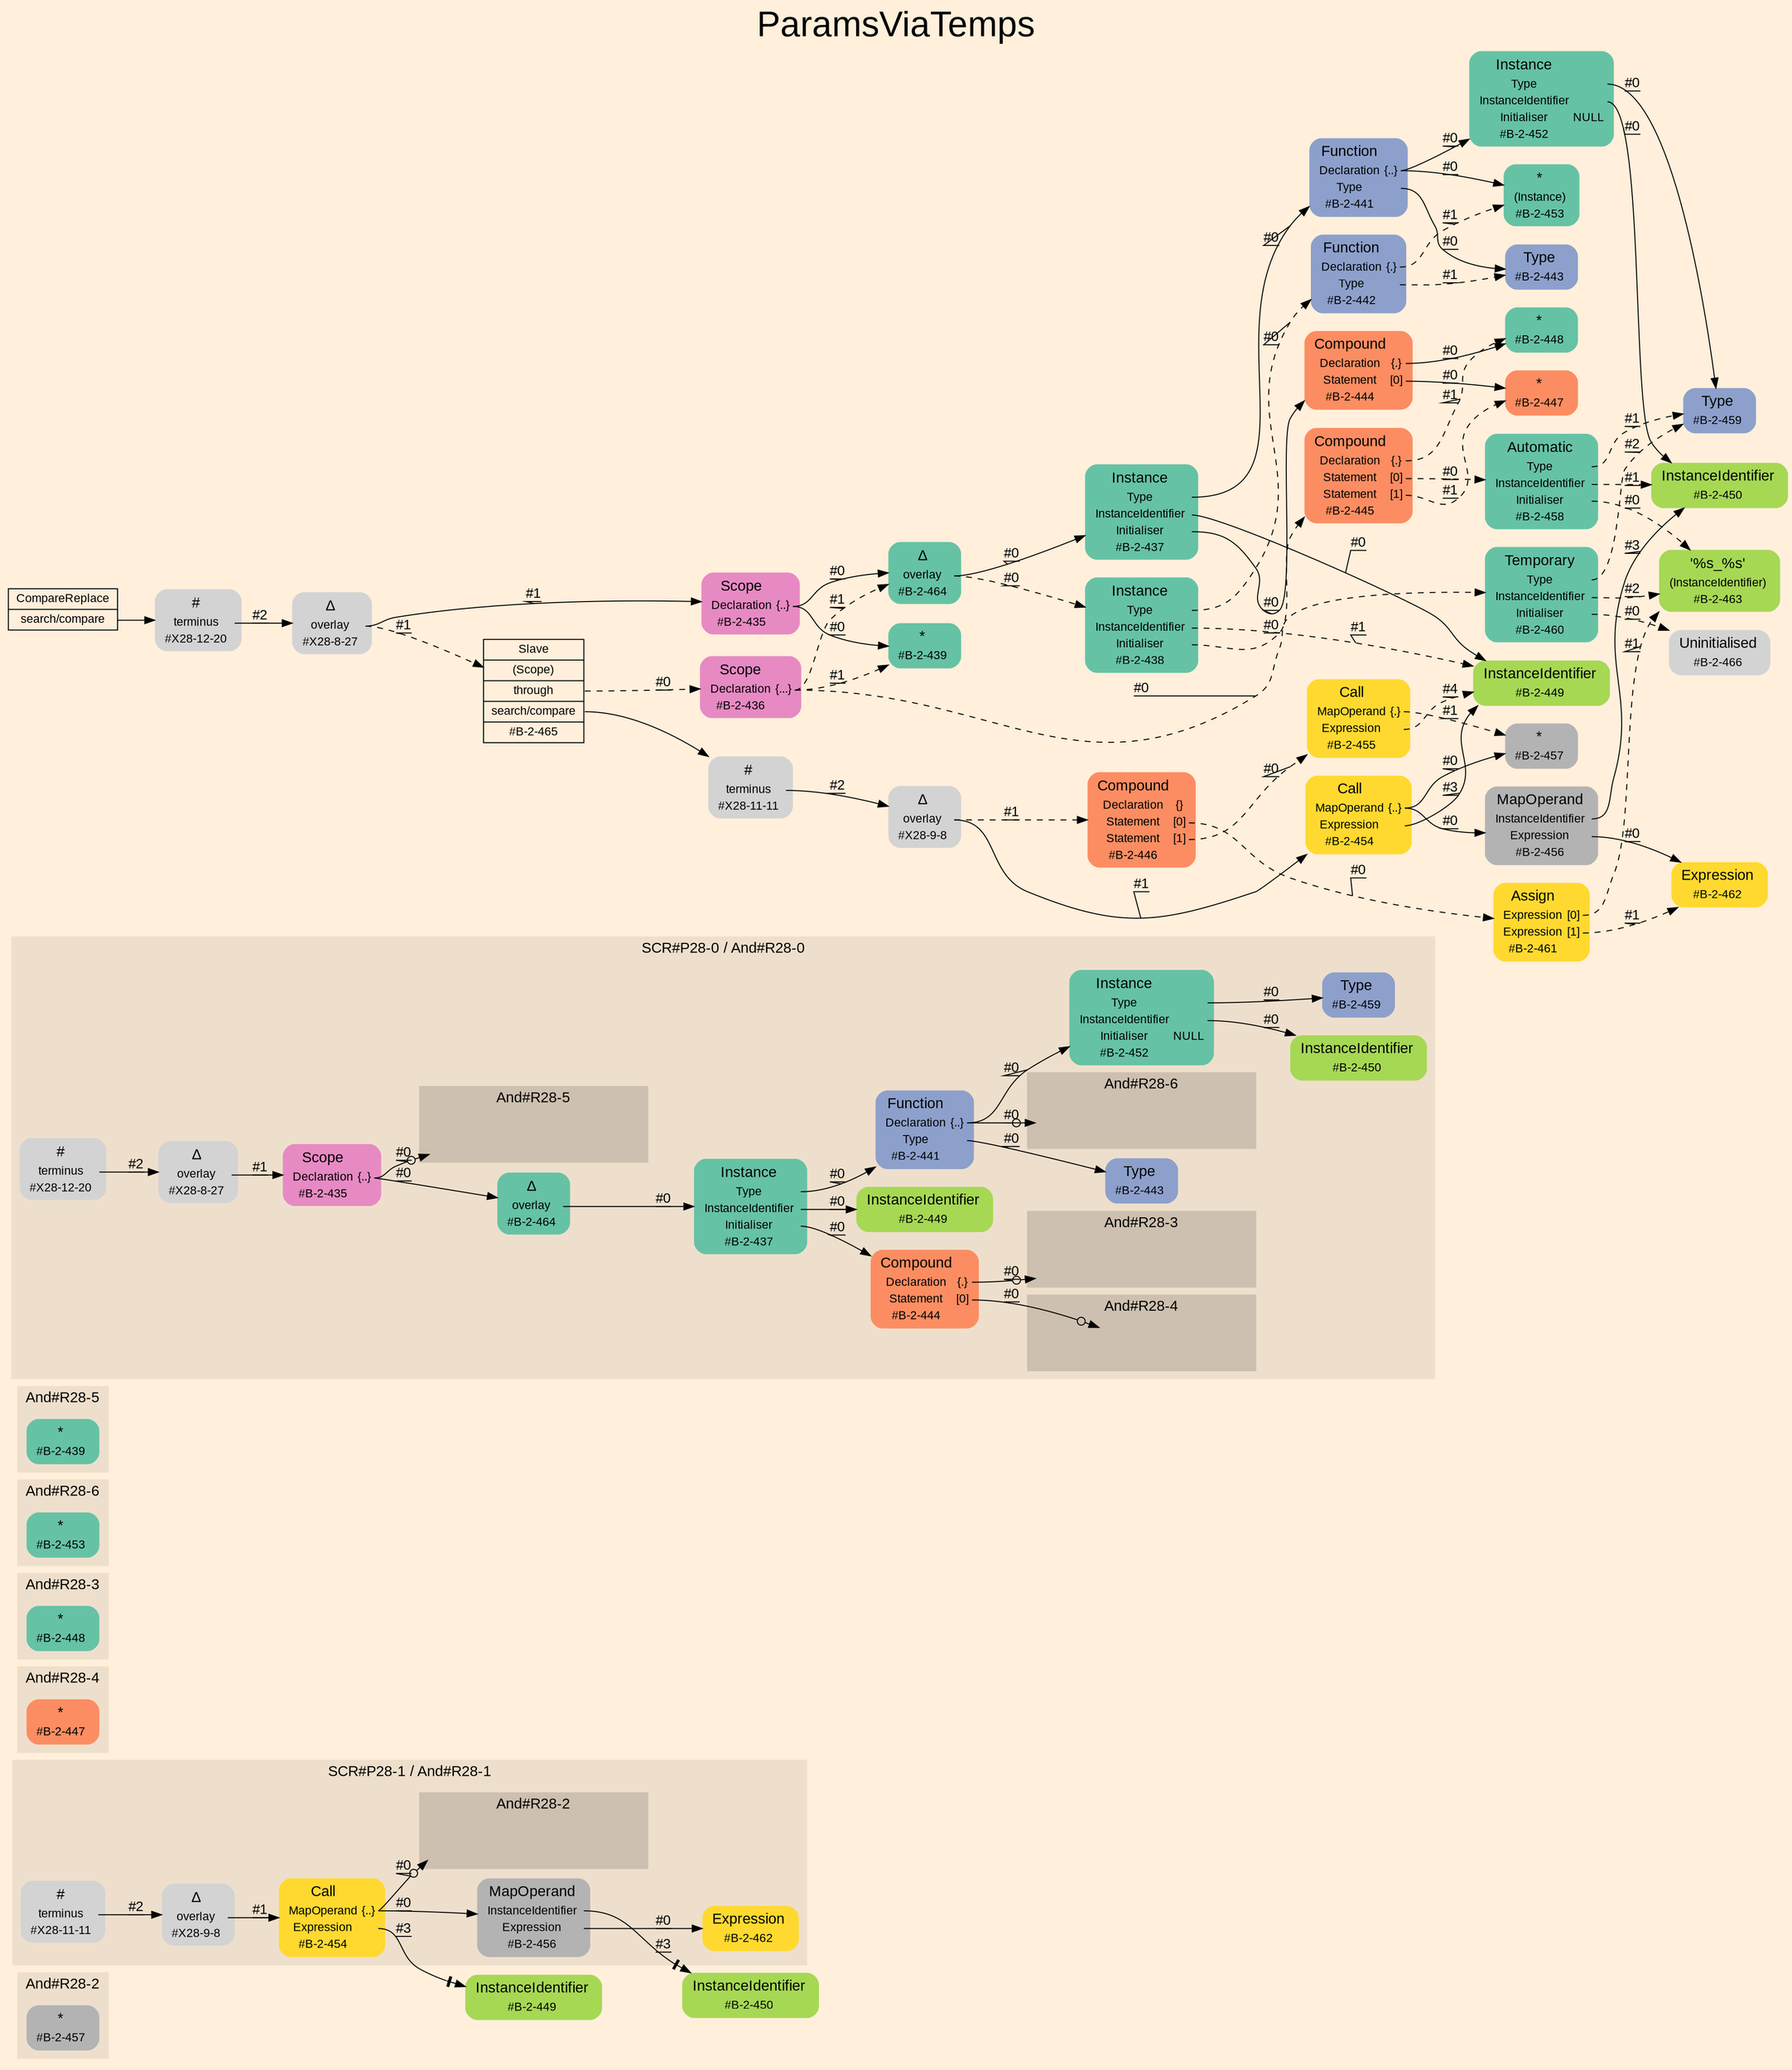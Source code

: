 digraph "ParamsViaTemps" {
label = "ParamsViaTemps"
labelloc = t
fontsize = "36"
graph [
    rankdir = "LR"
    ranksep = 0.3
    bgcolor = antiquewhite1
    color = black
    fontcolor = black
    fontname = "Arial"
];
node [
    fontname = "Arial"
];
edge [
    fontname = "Arial"
];

// -------------------- figure And#R28-2 --------------------
// -------- region And#R28-2 ----------
subgraph "clusterAnd#R28-2" {
    label = "And#R28-2"
    style = "filled"
    color = antiquewhite2
    fontsize = "15"
    "And#R28-2/#B-2-457" [
        // -------- block And#R28-2/#B-2-457 ----------
        shape = "plaintext"
        fillcolor = "/set28/8"
        label = <<TABLE BORDER="0" CELLBORDER="0" CELLSPACING="0">
         <TR><TD><FONT POINT-SIZE="15.0">*</FONT></TD><TD></TD></TR>
         <TR><TD>#B-2-457</TD><TD PORT="port0"></TD></TR>
        </TABLE>>
        style = "rounded,filled"
        fontsize = "12"
    ];
    
}


// -------------------- figure And#R28-1 --------------------
// -------- region And#R28-1 ----------
subgraph "clusterAnd#R28-1" {
    label = "SCR#P28-1 / And#R28-1"
    style = "filled"
    color = antiquewhite2
    fontsize = "15"
    "And#R28-1/#X28-9-8" [
        // -------- block And#R28-1/#X28-9-8 ----------
        shape = "plaintext"
        label = <<TABLE BORDER="0" CELLBORDER="0" CELLSPACING="0">
         <TR><TD><FONT POINT-SIZE="15.0">Δ</FONT></TD><TD></TD></TR>
         <TR><TD>overlay</TD><TD PORT="port0"></TD></TR>
         <TR><TD>#X28-9-8</TD><TD PORT="port1"></TD></TR>
        </TABLE>>
        style = "rounded,filled"
        fontsize = "12"
    ];
    
    "And#R28-1/#X28-11-11" [
        // -------- block And#R28-1/#X28-11-11 ----------
        shape = "plaintext"
        label = <<TABLE BORDER="0" CELLBORDER="0" CELLSPACING="0">
         <TR><TD><FONT POINT-SIZE="15.0">#</FONT></TD><TD></TD></TR>
         <TR><TD>terminus</TD><TD PORT="port0"></TD></TR>
         <TR><TD>#X28-11-11</TD><TD PORT="port1"></TD></TR>
        </TABLE>>
        style = "rounded,filled"
        fontsize = "12"
    ];
    
    "And#R28-1/#B-2-462" [
        // -------- block And#R28-1/#B-2-462 ----------
        shape = "plaintext"
        fillcolor = "/set28/6"
        label = <<TABLE BORDER="0" CELLBORDER="0" CELLSPACING="0">
         <TR><TD><FONT POINT-SIZE="15.0">Expression</FONT></TD><TD></TD></TR>
         <TR><TD>#B-2-462</TD><TD PORT="port0"></TD></TR>
        </TABLE>>
        style = "rounded,filled"
        fontsize = "12"
    ];
    
    "And#R28-1/#B-2-456" [
        // -------- block And#R28-1/#B-2-456 ----------
        shape = "plaintext"
        fillcolor = "/set28/8"
        label = <<TABLE BORDER="0" CELLBORDER="0" CELLSPACING="0">
         <TR><TD><FONT POINT-SIZE="15.0">MapOperand</FONT></TD><TD></TD></TR>
         <TR><TD>InstanceIdentifier</TD><TD PORT="port0"></TD></TR>
         <TR><TD>Expression</TD><TD PORT="port1"></TD></TR>
         <TR><TD>#B-2-456</TD><TD PORT="port2"></TD></TR>
        </TABLE>>
        style = "rounded,filled"
        fontsize = "12"
    ];
    
    "And#R28-1/#B-2-454" [
        // -------- block And#R28-1/#B-2-454 ----------
        shape = "plaintext"
        fillcolor = "/set28/6"
        label = <<TABLE BORDER="0" CELLBORDER="0" CELLSPACING="0">
         <TR><TD><FONT POINT-SIZE="15.0">Call</FONT></TD><TD></TD></TR>
         <TR><TD>MapOperand</TD><TD PORT="port0">{..}</TD></TR>
         <TR><TD>Expression</TD><TD PORT="port1"></TD></TR>
         <TR><TD>#B-2-454</TD><TD PORT="port2"></TD></TR>
        </TABLE>>
        style = "rounded,filled"
        fontsize = "12"
    ];
    
    // -------- region And#R28-1/And#R28-2 ----------
    subgraph "clusterAnd#R28-1/And#R28-2" {
        label = "And#R28-2"
        style = "filled"
        color = antiquewhite3
        fontsize = "15"
        "And#R28-1/And#R28-2/#B-2-457" [
            // -------- block And#R28-1/And#R28-2/#B-2-457 ----------
            shape = none
            fillcolor = "/set28/8"
            style = "invisible"
        ];
        
    }
    
}

"And#R28-1/#B-2-449" [
    // -------- block And#R28-1/#B-2-449 ----------
    shape = "plaintext"
    fillcolor = "/set28/5"
    label = <<TABLE BORDER="0" CELLBORDER="0" CELLSPACING="0">
     <TR><TD><FONT POINT-SIZE="15.0">InstanceIdentifier</FONT></TD><TD></TD></TR>
     <TR><TD>#B-2-449</TD><TD PORT="port0"></TD></TR>
    </TABLE>>
    style = "rounded,filled"
    fontsize = "12"
];

"And#R28-1/#B-2-450" [
    // -------- block And#R28-1/#B-2-450 ----------
    shape = "plaintext"
    fillcolor = "/set28/5"
    label = <<TABLE BORDER="0" CELLBORDER="0" CELLSPACING="0">
     <TR><TD><FONT POINT-SIZE="15.0">InstanceIdentifier</FONT></TD><TD></TD></TR>
     <TR><TD>#B-2-450</TD><TD PORT="port0"></TD></TR>
    </TABLE>>
    style = "rounded,filled"
    fontsize = "12"
];

"And#R28-1/#X28-9-8":port0 -> "And#R28-1/#B-2-454" [
    label = "#1"
    decorate = true
    color = black
    fontcolor = black
];

"And#R28-1/#X28-11-11":port0 -> "And#R28-1/#X28-9-8" [
    label = "#2"
    decorate = true
    color = black
    fontcolor = black
];

"And#R28-1/#B-2-456":port0 -> "And#R28-1/#B-2-450" [
    arrowhead="normalnonetee"
    label = "#3"
    decorate = true
    color = black
    fontcolor = black
];

"And#R28-1/#B-2-456":port1 -> "And#R28-1/#B-2-462" [
    label = "#0"
    decorate = true
    color = black
    fontcolor = black
];

"And#R28-1/#B-2-454":port0 -> "And#R28-1/And#R28-2/#B-2-457" [
    arrowhead="normalnoneodot"
    label = "#0"
    decorate = true
    color = black
    fontcolor = black
];

"And#R28-1/#B-2-454":port0 -> "And#R28-1/#B-2-456" [
    label = "#0"
    decorate = true
    color = black
    fontcolor = black
];

"And#R28-1/#B-2-454":port1 -> "And#R28-1/#B-2-449" [
    arrowhead="normalnonetee"
    label = "#3"
    decorate = true
    color = black
    fontcolor = black
];


// -------------------- figure And#R28-4 --------------------
// -------- region And#R28-4 ----------
subgraph "clusterAnd#R28-4" {
    label = "And#R28-4"
    style = "filled"
    color = antiquewhite2
    fontsize = "15"
    "And#R28-4/#B-2-447" [
        // -------- block And#R28-4/#B-2-447 ----------
        shape = "plaintext"
        fillcolor = "/set28/2"
        label = <<TABLE BORDER="0" CELLBORDER="0" CELLSPACING="0">
         <TR><TD><FONT POINT-SIZE="15.0">*</FONT></TD><TD></TD></TR>
         <TR><TD>#B-2-447</TD><TD PORT="port0"></TD></TR>
        </TABLE>>
        style = "rounded,filled"
        fontsize = "12"
    ];
    
}


// -------------------- figure And#R28-3 --------------------
// -------- region And#R28-3 ----------
subgraph "clusterAnd#R28-3" {
    label = "And#R28-3"
    style = "filled"
    color = antiquewhite2
    fontsize = "15"
    "And#R28-3/#B-2-448" [
        // -------- block And#R28-3/#B-2-448 ----------
        shape = "plaintext"
        fillcolor = "/set28/1"
        label = <<TABLE BORDER="0" CELLBORDER="0" CELLSPACING="0">
         <TR><TD><FONT POINT-SIZE="15.0">*</FONT></TD><TD></TD></TR>
         <TR><TD>#B-2-448</TD><TD PORT="port0"></TD></TR>
        </TABLE>>
        style = "rounded,filled"
        fontsize = "12"
    ];
    
}


// -------------------- figure And#R28-6 --------------------
// -------- region And#R28-6 ----------
subgraph "clusterAnd#R28-6" {
    label = "And#R28-6"
    style = "filled"
    color = antiquewhite2
    fontsize = "15"
    "And#R28-6/#B-2-453" [
        // -------- block And#R28-6/#B-2-453 ----------
        shape = "plaintext"
        fillcolor = "/set28/1"
        label = <<TABLE BORDER="0" CELLBORDER="0" CELLSPACING="0">
         <TR><TD><FONT POINT-SIZE="15.0">*</FONT></TD><TD></TD></TR>
         <TR><TD>#B-2-453</TD><TD PORT="port0"></TD></TR>
        </TABLE>>
        style = "rounded,filled"
        fontsize = "12"
    ];
    
}


// -------------------- figure And#R28-5 --------------------
// -------- region And#R28-5 ----------
subgraph "clusterAnd#R28-5" {
    label = "And#R28-5"
    style = "filled"
    color = antiquewhite2
    fontsize = "15"
    "And#R28-5/#B-2-439" [
        // -------- block And#R28-5/#B-2-439 ----------
        shape = "plaintext"
        fillcolor = "/set28/1"
        label = <<TABLE BORDER="0" CELLBORDER="0" CELLSPACING="0">
         <TR><TD><FONT POINT-SIZE="15.0">*</FONT></TD><TD></TD></TR>
         <TR><TD>#B-2-439</TD><TD PORT="port0"></TD></TR>
        </TABLE>>
        style = "rounded,filled"
        fontsize = "12"
    ];
    
}


// -------------------- figure And#R28-0 --------------------
// -------- region And#R28-0 ----------
subgraph "clusterAnd#R28-0" {
    label = "SCR#P28-0 / And#R28-0"
    style = "filled"
    color = antiquewhite2
    fontsize = "15"
    "And#R28-0/#B-2-449" [
        // -------- block And#R28-0/#B-2-449 ----------
        shape = "plaintext"
        fillcolor = "/set28/5"
        label = <<TABLE BORDER="0" CELLBORDER="0" CELLSPACING="0">
         <TR><TD><FONT POINT-SIZE="15.0">InstanceIdentifier</FONT></TD><TD></TD></TR>
         <TR><TD>#B-2-449</TD><TD PORT="port0"></TD></TR>
        </TABLE>>
        style = "rounded,filled"
        fontsize = "12"
    ];
    
    "And#R28-0/#B-2-444" [
        // -------- block And#R28-0/#B-2-444 ----------
        shape = "plaintext"
        fillcolor = "/set28/2"
        label = <<TABLE BORDER="0" CELLBORDER="0" CELLSPACING="0">
         <TR><TD><FONT POINT-SIZE="15.0">Compound</FONT></TD><TD></TD></TR>
         <TR><TD>Declaration</TD><TD PORT="port0">{.}</TD></TR>
         <TR><TD>Statement</TD><TD PORT="port1">[0]</TD></TR>
         <TR><TD>#B-2-444</TD><TD PORT="port2"></TD></TR>
        </TABLE>>
        style = "rounded,filled"
        fontsize = "12"
    ];
    
    "And#R28-0/#B-2-435" [
        // -------- block And#R28-0/#B-2-435 ----------
        shape = "plaintext"
        fillcolor = "/set28/4"
        label = <<TABLE BORDER="0" CELLBORDER="0" CELLSPACING="0">
         <TR><TD><FONT POINT-SIZE="15.0">Scope</FONT></TD><TD></TD></TR>
         <TR><TD>Declaration</TD><TD PORT="port0">{..}</TD></TR>
         <TR><TD>#B-2-435</TD><TD PORT="port1"></TD></TR>
        </TABLE>>
        style = "rounded,filled"
        fontsize = "12"
    ];
    
    "And#R28-0/#B-2-450" [
        // -------- block And#R28-0/#B-2-450 ----------
        shape = "plaintext"
        fillcolor = "/set28/5"
        label = <<TABLE BORDER="0" CELLBORDER="0" CELLSPACING="0">
         <TR><TD><FONT POINT-SIZE="15.0">InstanceIdentifier</FONT></TD><TD></TD></TR>
         <TR><TD>#B-2-450</TD><TD PORT="port0"></TD></TR>
        </TABLE>>
        style = "rounded,filled"
        fontsize = "12"
    ];
    
    "And#R28-0/#B-2-464" [
        // -------- block And#R28-0/#B-2-464 ----------
        shape = "plaintext"
        fillcolor = "/set28/1"
        label = <<TABLE BORDER="0" CELLBORDER="0" CELLSPACING="0">
         <TR><TD><FONT POINT-SIZE="15.0">Δ</FONT></TD><TD></TD></TR>
         <TR><TD>overlay</TD><TD PORT="port0"></TD></TR>
         <TR><TD>#B-2-464</TD><TD PORT="port1"></TD></TR>
        </TABLE>>
        style = "rounded,filled"
        fontsize = "12"
    ];
    
    "And#R28-0/#X28-8-27" [
        // -------- block And#R28-0/#X28-8-27 ----------
        shape = "plaintext"
        label = <<TABLE BORDER="0" CELLBORDER="0" CELLSPACING="0">
         <TR><TD><FONT POINT-SIZE="15.0">Δ</FONT></TD><TD></TD></TR>
         <TR><TD>overlay</TD><TD PORT="port0"></TD></TR>
         <TR><TD>#X28-8-27</TD><TD PORT="port1"></TD></TR>
        </TABLE>>
        style = "rounded,filled"
        fontsize = "12"
    ];
    
    "And#R28-0/#B-2-437" [
        // -------- block And#R28-0/#B-2-437 ----------
        shape = "plaintext"
        fillcolor = "/set28/1"
        label = <<TABLE BORDER="0" CELLBORDER="0" CELLSPACING="0">
         <TR><TD><FONT POINT-SIZE="15.0">Instance</FONT></TD><TD></TD></TR>
         <TR><TD>Type</TD><TD PORT="port0"></TD></TR>
         <TR><TD>InstanceIdentifier</TD><TD PORT="port1"></TD></TR>
         <TR><TD>Initialiser</TD><TD PORT="port2"></TD></TR>
         <TR><TD>#B-2-437</TD><TD PORT="port3"></TD></TR>
        </TABLE>>
        style = "rounded,filled"
        fontsize = "12"
    ];
    
    "And#R28-0/#X28-12-20" [
        // -------- block And#R28-0/#X28-12-20 ----------
        shape = "plaintext"
        label = <<TABLE BORDER="0" CELLBORDER="0" CELLSPACING="0">
         <TR><TD><FONT POINT-SIZE="15.0">#</FONT></TD><TD></TD></TR>
         <TR><TD>terminus</TD><TD PORT="port0"></TD></TR>
         <TR><TD>#X28-12-20</TD><TD PORT="port1"></TD></TR>
        </TABLE>>
        style = "rounded,filled"
        fontsize = "12"
    ];
    
    "And#R28-0/#B-2-441" [
        // -------- block And#R28-0/#B-2-441 ----------
        shape = "plaintext"
        fillcolor = "/set28/3"
        label = <<TABLE BORDER="0" CELLBORDER="0" CELLSPACING="0">
         <TR><TD><FONT POINT-SIZE="15.0">Function</FONT></TD><TD></TD></TR>
         <TR><TD>Declaration</TD><TD PORT="port0">{..}</TD></TR>
         <TR><TD>Type</TD><TD PORT="port1"></TD></TR>
         <TR><TD>#B-2-441</TD><TD PORT="port2"></TD></TR>
        </TABLE>>
        style = "rounded,filled"
        fontsize = "12"
    ];
    
    "And#R28-0/#B-2-443" [
        // -------- block And#R28-0/#B-2-443 ----------
        shape = "plaintext"
        fillcolor = "/set28/3"
        label = <<TABLE BORDER="0" CELLBORDER="0" CELLSPACING="0">
         <TR><TD><FONT POINT-SIZE="15.0">Type</FONT></TD><TD></TD></TR>
         <TR><TD>#B-2-443</TD><TD PORT="port0"></TD></TR>
        </TABLE>>
        style = "rounded,filled"
        fontsize = "12"
    ];
    
    "And#R28-0/#B-2-459" [
        // -------- block And#R28-0/#B-2-459 ----------
        shape = "plaintext"
        fillcolor = "/set28/3"
        label = <<TABLE BORDER="0" CELLBORDER="0" CELLSPACING="0">
         <TR><TD><FONT POINT-SIZE="15.0">Type</FONT></TD><TD></TD></TR>
         <TR><TD>#B-2-459</TD><TD PORT="port0"></TD></TR>
        </TABLE>>
        style = "rounded,filled"
        fontsize = "12"
    ];
    
    "And#R28-0/#B-2-452" [
        // -------- block And#R28-0/#B-2-452 ----------
        shape = "plaintext"
        fillcolor = "/set28/1"
        label = <<TABLE BORDER="0" CELLBORDER="0" CELLSPACING="0">
         <TR><TD><FONT POINT-SIZE="15.0">Instance</FONT></TD><TD></TD></TR>
         <TR><TD>Type</TD><TD PORT="port0"></TD></TR>
         <TR><TD>InstanceIdentifier</TD><TD PORT="port1"></TD></TR>
         <TR><TD>Initialiser</TD><TD PORT="port2">NULL</TD></TR>
         <TR><TD>#B-2-452</TD><TD PORT="port3"></TD></TR>
        </TABLE>>
        style = "rounded,filled"
        fontsize = "12"
    ];
    
    // -------- region And#R28-0/And#R28-3 ----------
    subgraph "clusterAnd#R28-0/And#R28-3" {
        label = "And#R28-3"
        style = "filled"
        color = antiquewhite3
        fontsize = "15"
        "And#R28-0/And#R28-3/#B-2-448" [
            // -------- block And#R28-0/And#R28-3/#B-2-448 ----------
            shape = none
            fillcolor = "/set28/1"
            style = "invisible"
        ];
        
    }
    
    // -------- region And#R28-0/And#R28-4 ----------
    subgraph "clusterAnd#R28-0/And#R28-4" {
        label = "And#R28-4"
        style = "filled"
        color = antiquewhite3
        fontsize = "15"
        "And#R28-0/And#R28-4/#B-2-447" [
            // -------- block And#R28-0/And#R28-4/#B-2-447 ----------
            shape = none
            fillcolor = "/set28/2"
            style = "invisible"
        ];
        
    }
    
    // -------- region And#R28-0/And#R28-5 ----------
    subgraph "clusterAnd#R28-0/And#R28-5" {
        label = "And#R28-5"
        style = "filled"
        color = antiquewhite3
        fontsize = "15"
        "And#R28-0/And#R28-5/#B-2-439" [
            // -------- block And#R28-0/And#R28-5/#B-2-439 ----------
            shape = none
            fillcolor = "/set28/1"
            style = "invisible"
        ];
        
    }
    
    // -------- region And#R28-0/And#R28-6 ----------
    subgraph "clusterAnd#R28-0/And#R28-6" {
        label = "And#R28-6"
        style = "filled"
        color = antiquewhite3
        fontsize = "15"
        "And#R28-0/And#R28-6/#B-2-453" [
            // -------- block And#R28-0/And#R28-6/#B-2-453 ----------
            shape = none
            fillcolor = "/set28/1"
            style = "invisible"
        ];
        
    }
    
}

"And#R28-0/#B-2-444":port0 -> "And#R28-0/And#R28-3/#B-2-448" [
    arrowhead="normalnoneodot"
    label = "#0"
    decorate = true
    color = black
    fontcolor = black
];

"And#R28-0/#B-2-444":port1 -> "And#R28-0/And#R28-4/#B-2-447" [
    arrowhead="normalnoneodot"
    label = "#0"
    decorate = true
    color = black
    fontcolor = black
];

"And#R28-0/#B-2-435":port0 -> "And#R28-0/And#R28-5/#B-2-439" [
    arrowhead="normalnoneodot"
    label = "#0"
    decorate = true
    color = black
    fontcolor = black
];

"And#R28-0/#B-2-435":port0 -> "And#R28-0/#B-2-464" [
    label = "#0"
    decorate = true
    color = black
    fontcolor = black
];

"And#R28-0/#B-2-464":port0 -> "And#R28-0/#B-2-437" [
    label = "#0"
    decorate = true
    color = black
    fontcolor = black
];

"And#R28-0/#X28-8-27":port0 -> "And#R28-0/#B-2-435" [
    label = "#1"
    decorate = true
    color = black
    fontcolor = black
];

"And#R28-0/#B-2-437":port0 -> "And#R28-0/#B-2-441" [
    label = "#0"
    decorate = true
    color = black
    fontcolor = black
];

"And#R28-0/#B-2-437":port1 -> "And#R28-0/#B-2-449" [
    label = "#0"
    decorate = true
    color = black
    fontcolor = black
];

"And#R28-0/#B-2-437":port2 -> "And#R28-0/#B-2-444" [
    label = "#0"
    decorate = true
    color = black
    fontcolor = black
];

"And#R28-0/#X28-12-20":port0 -> "And#R28-0/#X28-8-27" [
    label = "#2"
    decorate = true
    color = black
    fontcolor = black
];

"And#R28-0/#B-2-441":port0 -> "And#R28-0/And#R28-6/#B-2-453" [
    arrowhead="normalnoneodot"
    label = "#0"
    decorate = true
    color = black
    fontcolor = black
];

"And#R28-0/#B-2-441":port0 -> "And#R28-0/#B-2-452" [
    label = "#0"
    decorate = true
    color = black
    fontcolor = black
];

"And#R28-0/#B-2-441":port1 -> "And#R28-0/#B-2-443" [
    label = "#0"
    decorate = true
    color = black
    fontcolor = black
];

"And#R28-0/#B-2-452":port0 -> "And#R28-0/#B-2-459" [
    label = "#0"
    decorate = true
    color = black
    fontcolor = black
];

"And#R28-0/#B-2-452":port1 -> "And#R28-0/#B-2-450" [
    label = "#0"
    decorate = true
    color = black
    fontcolor = black
];


// -------------------- transformation figure --------------------
"CR#X28-10-28" [
    // -------- block CR#X28-10-28 ----------
    shape = "record"
    fillcolor = antiquewhite1
    label = "<fixed> CompareReplace | <port0> search/compare"
    style = "filled"
    fontsize = "12"
    color = black
    fontcolor = black
];

"#X28-12-20" [
    // -------- block #X28-12-20 ----------
    shape = "plaintext"
    label = <<TABLE BORDER="0" CELLBORDER="0" CELLSPACING="0">
     <TR><TD><FONT POINT-SIZE="15.0">#</FONT></TD><TD></TD></TR>
     <TR><TD>terminus</TD><TD PORT="port0"></TD></TR>
     <TR><TD>#X28-12-20</TD><TD PORT="port1"></TD></TR>
    </TABLE>>
    style = "rounded,filled"
    fontsize = "12"
];

"#X28-8-27" [
    // -------- block #X28-8-27 ----------
    shape = "plaintext"
    label = <<TABLE BORDER="0" CELLBORDER="0" CELLSPACING="0">
     <TR><TD><FONT POINT-SIZE="15.0">Δ</FONT></TD><TD></TD></TR>
     <TR><TD>overlay</TD><TD PORT="port0"></TD></TR>
     <TR><TD>#X28-8-27</TD><TD PORT="port1"></TD></TR>
    </TABLE>>
    style = "rounded,filled"
    fontsize = "12"
];

"#B-2-435" [
    // -------- block #B-2-435 ----------
    shape = "plaintext"
    fillcolor = "/set28/4"
    label = <<TABLE BORDER="0" CELLBORDER="0" CELLSPACING="0">
     <TR><TD><FONT POINT-SIZE="15.0">Scope</FONT></TD><TD></TD></TR>
     <TR><TD>Declaration</TD><TD PORT="port0">{..}</TD></TR>
     <TR><TD>#B-2-435</TD><TD PORT="port1"></TD></TR>
    </TABLE>>
    style = "rounded,filled"
    fontsize = "12"
];

"#B-2-439" [
    // -------- block #B-2-439 ----------
    shape = "plaintext"
    fillcolor = "/set28/1"
    label = <<TABLE BORDER="0" CELLBORDER="0" CELLSPACING="0">
     <TR><TD><FONT POINT-SIZE="15.0">*</FONT></TD><TD></TD></TR>
     <TR><TD>#B-2-439</TD><TD PORT="port0"></TD></TR>
    </TABLE>>
    style = "rounded,filled"
    fontsize = "12"
];

"#B-2-464" [
    // -------- block #B-2-464 ----------
    shape = "plaintext"
    fillcolor = "/set28/1"
    label = <<TABLE BORDER="0" CELLBORDER="0" CELLSPACING="0">
     <TR><TD><FONT POINT-SIZE="15.0">Δ</FONT></TD><TD></TD></TR>
     <TR><TD>overlay</TD><TD PORT="port0"></TD></TR>
     <TR><TD>#B-2-464</TD><TD PORT="port1"></TD></TR>
    </TABLE>>
    style = "rounded,filled"
    fontsize = "12"
];

"#B-2-437" [
    // -------- block #B-2-437 ----------
    shape = "plaintext"
    fillcolor = "/set28/1"
    label = <<TABLE BORDER="0" CELLBORDER="0" CELLSPACING="0">
     <TR><TD><FONT POINT-SIZE="15.0">Instance</FONT></TD><TD></TD></TR>
     <TR><TD>Type</TD><TD PORT="port0"></TD></TR>
     <TR><TD>InstanceIdentifier</TD><TD PORT="port1"></TD></TR>
     <TR><TD>Initialiser</TD><TD PORT="port2"></TD></TR>
     <TR><TD>#B-2-437</TD><TD PORT="port3"></TD></TR>
    </TABLE>>
    style = "rounded,filled"
    fontsize = "12"
];

"#B-2-441" [
    // -------- block #B-2-441 ----------
    shape = "plaintext"
    fillcolor = "/set28/3"
    label = <<TABLE BORDER="0" CELLBORDER="0" CELLSPACING="0">
     <TR><TD><FONT POINT-SIZE="15.0">Function</FONT></TD><TD></TD></TR>
     <TR><TD>Declaration</TD><TD PORT="port0">{..}</TD></TR>
     <TR><TD>Type</TD><TD PORT="port1"></TD></TR>
     <TR><TD>#B-2-441</TD><TD PORT="port2"></TD></TR>
    </TABLE>>
    style = "rounded,filled"
    fontsize = "12"
];

"#B-2-453" [
    // -------- block #B-2-453 ----------
    shape = "plaintext"
    fillcolor = "/set28/1"
    label = <<TABLE BORDER="0" CELLBORDER="0" CELLSPACING="0">
     <TR><TD><FONT POINT-SIZE="15.0">*</FONT></TD><TD></TD></TR>
     <TR><TD>(Instance)</TD><TD PORT="port0"></TD></TR>
     <TR><TD>#B-2-453</TD><TD PORT="port1"></TD></TR>
    </TABLE>>
    style = "rounded,filled"
    fontsize = "12"
];

"#B-2-452" [
    // -------- block #B-2-452 ----------
    shape = "plaintext"
    fillcolor = "/set28/1"
    label = <<TABLE BORDER="0" CELLBORDER="0" CELLSPACING="0">
     <TR><TD><FONT POINT-SIZE="15.0">Instance</FONT></TD><TD></TD></TR>
     <TR><TD>Type</TD><TD PORT="port0"></TD></TR>
     <TR><TD>InstanceIdentifier</TD><TD PORT="port1"></TD></TR>
     <TR><TD>Initialiser</TD><TD PORT="port2">NULL</TD></TR>
     <TR><TD>#B-2-452</TD><TD PORT="port3"></TD></TR>
    </TABLE>>
    style = "rounded,filled"
    fontsize = "12"
];

"#B-2-459" [
    // -------- block #B-2-459 ----------
    shape = "plaintext"
    fillcolor = "/set28/3"
    label = <<TABLE BORDER="0" CELLBORDER="0" CELLSPACING="0">
     <TR><TD><FONT POINT-SIZE="15.0">Type</FONT></TD><TD></TD></TR>
     <TR><TD>#B-2-459</TD><TD PORT="port0"></TD></TR>
    </TABLE>>
    style = "rounded,filled"
    fontsize = "12"
];

"#B-2-450" [
    // -------- block #B-2-450 ----------
    shape = "plaintext"
    fillcolor = "/set28/5"
    label = <<TABLE BORDER="0" CELLBORDER="0" CELLSPACING="0">
     <TR><TD><FONT POINT-SIZE="15.0">InstanceIdentifier</FONT></TD><TD></TD></TR>
     <TR><TD>#B-2-450</TD><TD PORT="port0"></TD></TR>
    </TABLE>>
    style = "rounded,filled"
    fontsize = "12"
];

"#B-2-443" [
    // -------- block #B-2-443 ----------
    shape = "plaintext"
    fillcolor = "/set28/3"
    label = <<TABLE BORDER="0" CELLBORDER="0" CELLSPACING="0">
     <TR><TD><FONT POINT-SIZE="15.0">Type</FONT></TD><TD></TD></TR>
     <TR><TD>#B-2-443</TD><TD PORT="port0"></TD></TR>
    </TABLE>>
    style = "rounded,filled"
    fontsize = "12"
];

"#B-2-449" [
    // -------- block #B-2-449 ----------
    shape = "plaintext"
    fillcolor = "/set28/5"
    label = <<TABLE BORDER="0" CELLBORDER="0" CELLSPACING="0">
     <TR><TD><FONT POINT-SIZE="15.0">InstanceIdentifier</FONT></TD><TD></TD></TR>
     <TR><TD>#B-2-449</TD><TD PORT="port0"></TD></TR>
    </TABLE>>
    style = "rounded,filled"
    fontsize = "12"
];

"#B-2-444" [
    // -------- block #B-2-444 ----------
    shape = "plaintext"
    fillcolor = "/set28/2"
    label = <<TABLE BORDER="0" CELLBORDER="0" CELLSPACING="0">
     <TR><TD><FONT POINT-SIZE="15.0">Compound</FONT></TD><TD></TD></TR>
     <TR><TD>Declaration</TD><TD PORT="port0">{.}</TD></TR>
     <TR><TD>Statement</TD><TD PORT="port1">[0]</TD></TR>
     <TR><TD>#B-2-444</TD><TD PORT="port2"></TD></TR>
    </TABLE>>
    style = "rounded,filled"
    fontsize = "12"
];

"#B-2-448" [
    // -------- block #B-2-448 ----------
    shape = "plaintext"
    fillcolor = "/set28/1"
    label = <<TABLE BORDER="0" CELLBORDER="0" CELLSPACING="0">
     <TR><TD><FONT POINT-SIZE="15.0">*</FONT></TD><TD></TD></TR>
     <TR><TD>#B-2-448</TD><TD PORT="port0"></TD></TR>
    </TABLE>>
    style = "rounded,filled"
    fontsize = "12"
];

"#B-2-447" [
    // -------- block #B-2-447 ----------
    shape = "plaintext"
    fillcolor = "/set28/2"
    label = <<TABLE BORDER="0" CELLBORDER="0" CELLSPACING="0">
     <TR><TD><FONT POINT-SIZE="15.0">*</FONT></TD><TD></TD></TR>
     <TR><TD>#B-2-447</TD><TD PORT="port0"></TD></TR>
    </TABLE>>
    style = "rounded,filled"
    fontsize = "12"
];

"#B-2-438" [
    // -------- block #B-2-438 ----------
    shape = "plaintext"
    fillcolor = "/set28/1"
    label = <<TABLE BORDER="0" CELLBORDER="0" CELLSPACING="0">
     <TR><TD><FONT POINT-SIZE="15.0">Instance</FONT></TD><TD></TD></TR>
     <TR><TD>Type</TD><TD PORT="port0"></TD></TR>
     <TR><TD>InstanceIdentifier</TD><TD PORT="port1"></TD></TR>
     <TR><TD>Initialiser</TD><TD PORT="port2"></TD></TR>
     <TR><TD>#B-2-438</TD><TD PORT="port3"></TD></TR>
    </TABLE>>
    style = "rounded,filled"
    fontsize = "12"
];

"#B-2-442" [
    // -------- block #B-2-442 ----------
    shape = "plaintext"
    fillcolor = "/set28/3"
    label = <<TABLE BORDER="0" CELLBORDER="0" CELLSPACING="0">
     <TR><TD><FONT POINT-SIZE="15.0">Function</FONT></TD><TD></TD></TR>
     <TR><TD>Declaration</TD><TD PORT="port0">{.}</TD></TR>
     <TR><TD>Type</TD><TD PORT="port1"></TD></TR>
     <TR><TD>#B-2-442</TD><TD PORT="port2"></TD></TR>
    </TABLE>>
    style = "rounded,filled"
    fontsize = "12"
];

"#B-2-445" [
    // -------- block #B-2-445 ----------
    shape = "plaintext"
    fillcolor = "/set28/2"
    label = <<TABLE BORDER="0" CELLBORDER="0" CELLSPACING="0">
     <TR><TD><FONT POINT-SIZE="15.0">Compound</FONT></TD><TD></TD></TR>
     <TR><TD>Declaration</TD><TD PORT="port0">{.}</TD></TR>
     <TR><TD>Statement</TD><TD PORT="port1">[0]</TD></TR>
     <TR><TD>Statement</TD><TD PORT="port2">[1]</TD></TR>
     <TR><TD>#B-2-445</TD><TD PORT="port3"></TD></TR>
    </TABLE>>
    style = "rounded,filled"
    fontsize = "12"
];

"#B-2-458" [
    // -------- block #B-2-458 ----------
    shape = "plaintext"
    fillcolor = "/set28/1"
    label = <<TABLE BORDER="0" CELLBORDER="0" CELLSPACING="0">
     <TR><TD><FONT POINT-SIZE="15.0">Automatic</FONT></TD><TD></TD></TR>
     <TR><TD>Type</TD><TD PORT="port0"></TD></TR>
     <TR><TD>InstanceIdentifier</TD><TD PORT="port1"></TD></TR>
     <TR><TD>Initialiser</TD><TD PORT="port2"></TD></TR>
     <TR><TD>#B-2-458</TD><TD PORT="port3"></TD></TR>
    </TABLE>>
    style = "rounded,filled"
    fontsize = "12"
];

"#B-2-463" [
    // -------- block #B-2-463 ----------
    shape = "plaintext"
    fillcolor = "/set28/5"
    label = <<TABLE BORDER="0" CELLBORDER="0" CELLSPACING="0">
     <TR><TD><FONT POINT-SIZE="15.0">'%s_%s'</FONT></TD><TD></TD></TR>
     <TR><TD>(InstanceIdentifier)</TD><TD PORT="port0"></TD></TR>
     <TR><TD>#B-2-463</TD><TD PORT="port1"></TD></TR>
    </TABLE>>
    style = "rounded,filled"
    fontsize = "12"
];

"#B-2-465" [
    // -------- block #B-2-465 ----------
    shape = "record"
    fillcolor = antiquewhite1
    label = "<fixed> Slave | <port0> (Scope) | <port1> through | <port2> search/compare | <port3> #B-2-465"
    style = "filled"
    fontsize = "12"
    color = black
    fontcolor = black
];

"#B-2-436" [
    // -------- block #B-2-436 ----------
    shape = "plaintext"
    fillcolor = "/set28/4"
    label = <<TABLE BORDER="0" CELLBORDER="0" CELLSPACING="0">
     <TR><TD><FONT POINT-SIZE="15.0">Scope</FONT></TD><TD></TD></TR>
     <TR><TD>Declaration</TD><TD PORT="port0">{...}</TD></TR>
     <TR><TD>#B-2-436</TD><TD PORT="port1"></TD></TR>
    </TABLE>>
    style = "rounded,filled"
    fontsize = "12"
];

"#B-2-460" [
    // -------- block #B-2-460 ----------
    shape = "plaintext"
    fillcolor = "/set28/1"
    label = <<TABLE BORDER="0" CELLBORDER="0" CELLSPACING="0">
     <TR><TD><FONT POINT-SIZE="15.0">Temporary</FONT></TD><TD></TD></TR>
     <TR><TD>Type</TD><TD PORT="port0"></TD></TR>
     <TR><TD>InstanceIdentifier</TD><TD PORT="port1"></TD></TR>
     <TR><TD>Initialiser</TD><TD PORT="port2"></TD></TR>
     <TR><TD>#B-2-460</TD><TD PORT="port3"></TD></TR>
    </TABLE>>
    style = "rounded,filled"
    fontsize = "12"
];

"#B-2-466" [
    // -------- block #B-2-466 ----------
    shape = "plaintext"
    label = <<TABLE BORDER="0" CELLBORDER="0" CELLSPACING="0">
     <TR><TD><FONT POINT-SIZE="15.0">Uninitialised</FONT></TD><TD></TD></TR>
     <TR><TD>#B-2-466</TD><TD PORT="port0"></TD></TR>
    </TABLE>>
    style = "rounded,filled"
    fontsize = "12"
];

"#X28-11-11" [
    // -------- block #X28-11-11 ----------
    shape = "plaintext"
    label = <<TABLE BORDER="0" CELLBORDER="0" CELLSPACING="0">
     <TR><TD><FONT POINT-SIZE="15.0">#</FONT></TD><TD></TD></TR>
     <TR><TD>terminus</TD><TD PORT="port0"></TD></TR>
     <TR><TD>#X28-11-11</TD><TD PORT="port1"></TD></TR>
    </TABLE>>
    style = "rounded,filled"
    fontsize = "12"
];

"#X28-9-8" [
    // -------- block #X28-9-8 ----------
    shape = "plaintext"
    label = <<TABLE BORDER="0" CELLBORDER="0" CELLSPACING="0">
     <TR><TD><FONT POINT-SIZE="15.0">Δ</FONT></TD><TD></TD></TR>
     <TR><TD>overlay</TD><TD PORT="port0"></TD></TR>
     <TR><TD>#X28-9-8</TD><TD PORT="port1"></TD></TR>
    </TABLE>>
    style = "rounded,filled"
    fontsize = "12"
];

"#B-2-454" [
    // -------- block #B-2-454 ----------
    shape = "plaintext"
    fillcolor = "/set28/6"
    label = <<TABLE BORDER="0" CELLBORDER="0" CELLSPACING="0">
     <TR><TD><FONT POINT-SIZE="15.0">Call</FONT></TD><TD></TD></TR>
     <TR><TD>MapOperand</TD><TD PORT="port0">{..}</TD></TR>
     <TR><TD>Expression</TD><TD PORT="port1"></TD></TR>
     <TR><TD>#B-2-454</TD><TD PORT="port2"></TD></TR>
    </TABLE>>
    style = "rounded,filled"
    fontsize = "12"
];

"#B-2-457" [
    // -------- block #B-2-457 ----------
    shape = "plaintext"
    fillcolor = "/set28/8"
    label = <<TABLE BORDER="0" CELLBORDER="0" CELLSPACING="0">
     <TR><TD><FONT POINT-SIZE="15.0">*</FONT></TD><TD></TD></TR>
     <TR><TD>#B-2-457</TD><TD PORT="port0"></TD></TR>
    </TABLE>>
    style = "rounded,filled"
    fontsize = "12"
];

"#B-2-456" [
    // -------- block #B-2-456 ----------
    shape = "plaintext"
    fillcolor = "/set28/8"
    label = <<TABLE BORDER="0" CELLBORDER="0" CELLSPACING="0">
     <TR><TD><FONT POINT-SIZE="15.0">MapOperand</FONT></TD><TD></TD></TR>
     <TR><TD>InstanceIdentifier</TD><TD PORT="port0"></TD></TR>
     <TR><TD>Expression</TD><TD PORT="port1"></TD></TR>
     <TR><TD>#B-2-456</TD><TD PORT="port2"></TD></TR>
    </TABLE>>
    style = "rounded,filled"
    fontsize = "12"
];

"#B-2-462" [
    // -------- block #B-2-462 ----------
    shape = "plaintext"
    fillcolor = "/set28/6"
    label = <<TABLE BORDER="0" CELLBORDER="0" CELLSPACING="0">
     <TR><TD><FONT POINT-SIZE="15.0">Expression</FONT></TD><TD></TD></TR>
     <TR><TD>#B-2-462</TD><TD PORT="port0"></TD></TR>
    </TABLE>>
    style = "rounded,filled"
    fontsize = "12"
];

"#B-2-446" [
    // -------- block #B-2-446 ----------
    shape = "plaintext"
    fillcolor = "/set28/2"
    label = <<TABLE BORDER="0" CELLBORDER="0" CELLSPACING="0">
     <TR><TD><FONT POINT-SIZE="15.0">Compound</FONT></TD><TD></TD></TR>
     <TR><TD>Declaration</TD><TD PORT="port0">{}</TD></TR>
     <TR><TD>Statement</TD><TD PORT="port1">[0]</TD></TR>
     <TR><TD>Statement</TD><TD PORT="port2">[1]</TD></TR>
     <TR><TD>#B-2-446</TD><TD PORT="port3"></TD></TR>
    </TABLE>>
    style = "rounded,filled"
    fontsize = "12"
];

"#B-2-461" [
    // -------- block #B-2-461 ----------
    shape = "plaintext"
    fillcolor = "/set28/6"
    label = <<TABLE BORDER="0" CELLBORDER="0" CELLSPACING="0">
     <TR><TD><FONT POINT-SIZE="15.0">Assign</FONT></TD><TD></TD></TR>
     <TR><TD>Expression</TD><TD PORT="port0">[0]</TD></TR>
     <TR><TD>Expression</TD><TD PORT="port1">[1]</TD></TR>
     <TR><TD>#B-2-461</TD><TD PORT="port2"></TD></TR>
    </TABLE>>
    style = "rounded,filled"
    fontsize = "12"
];

"#B-2-455" [
    // -------- block #B-2-455 ----------
    shape = "plaintext"
    fillcolor = "/set28/6"
    label = <<TABLE BORDER="0" CELLBORDER="0" CELLSPACING="0">
     <TR><TD><FONT POINT-SIZE="15.0">Call</FONT></TD><TD></TD></TR>
     <TR><TD>MapOperand</TD><TD PORT="port0">{.}</TD></TR>
     <TR><TD>Expression</TD><TD PORT="port1"></TD></TR>
     <TR><TD>#B-2-455</TD><TD PORT="port2"></TD></TR>
    </TABLE>>
    style = "rounded,filled"
    fontsize = "12"
];

"CR#X28-10-28":port0 -> "#X28-12-20" [
    label = ""
    decorate = true
    color = black
    fontcolor = black
];

"#X28-12-20":port0 -> "#X28-8-27" [
    label = "#2"
    decorate = true
    color = black
    fontcolor = black
];

"#X28-8-27":port0 -> "#B-2-435" [
    label = "#1"
    decorate = true
    color = black
    fontcolor = black
];

"#X28-8-27":port0 -> "#B-2-465" [
    style="dashed"
    label = "#1"
    decorate = true
    color = black
    fontcolor = black
];

"#B-2-435":port0 -> "#B-2-439" [
    label = "#0"
    decorate = true
    color = black
    fontcolor = black
];

"#B-2-435":port0 -> "#B-2-464" [
    label = "#0"
    decorate = true
    color = black
    fontcolor = black
];

"#B-2-464":port0 -> "#B-2-437" [
    label = "#0"
    decorate = true
    color = black
    fontcolor = black
];

"#B-2-464":port0 -> "#B-2-438" [
    style="dashed"
    label = "#0"
    decorate = true
    color = black
    fontcolor = black
];

"#B-2-437":port0 -> "#B-2-441" [
    label = "#0"
    decorate = true
    color = black
    fontcolor = black
];

"#B-2-437":port1 -> "#B-2-449" [
    label = "#0"
    decorate = true
    color = black
    fontcolor = black
];

"#B-2-437":port2 -> "#B-2-444" [
    label = "#0"
    decorate = true
    color = black
    fontcolor = black
];

"#B-2-441":port0 -> "#B-2-453" [
    label = "#0"
    decorate = true
    color = black
    fontcolor = black
];

"#B-2-441":port0 -> "#B-2-452" [
    label = "#0"
    decorate = true
    color = black
    fontcolor = black
];

"#B-2-441":port1 -> "#B-2-443" [
    label = "#0"
    decorate = true
    color = black
    fontcolor = black
];

"#B-2-452":port0 -> "#B-2-459" [
    label = "#0"
    decorate = true
    color = black
    fontcolor = black
];

"#B-2-452":port1 -> "#B-2-450" [
    label = "#0"
    decorate = true
    color = black
    fontcolor = black
];

"#B-2-444":port0 -> "#B-2-448" [
    label = "#0"
    decorate = true
    color = black
    fontcolor = black
];

"#B-2-444":port1 -> "#B-2-447" [
    label = "#0"
    decorate = true
    color = black
    fontcolor = black
];

"#B-2-438":port0 -> "#B-2-442" [
    style="dashed"
    label = "#0"
    decorate = true
    color = black
    fontcolor = black
];

"#B-2-438":port1 -> "#B-2-449" [
    style="dashed"
    label = "#1"
    decorate = true
    color = black
    fontcolor = black
];

"#B-2-438":port2 -> "#B-2-445" [
    style="dashed"
    label = "#0"
    decorate = true
    color = black
    fontcolor = black
];

"#B-2-442":port0 -> "#B-2-453" [
    style="dashed"
    label = "#1"
    decorate = true
    color = black
    fontcolor = black
];

"#B-2-442":port1 -> "#B-2-443" [
    style="dashed"
    label = "#1"
    decorate = true
    color = black
    fontcolor = black
];

"#B-2-445":port0 -> "#B-2-448" [
    style="dashed"
    label = "#1"
    decorate = true
    color = black
    fontcolor = black
];

"#B-2-445":port1 -> "#B-2-458" [
    style="dashed"
    label = "#0"
    decorate = true
    color = black
    fontcolor = black
];

"#B-2-445":port2 -> "#B-2-447" [
    style="dashed"
    label = "#1"
    decorate = true
    color = black
    fontcolor = black
];

"#B-2-458":port0 -> "#B-2-459" [
    style="dashed"
    label = "#1"
    decorate = true
    color = black
    fontcolor = black
];

"#B-2-458":port1 -> "#B-2-450" [
    style="dashed"
    label = "#1"
    decorate = true
    color = black
    fontcolor = black
];

"#B-2-458":port2 -> "#B-2-463" [
    style="dashed"
    label = "#0"
    decorate = true
    color = black
    fontcolor = black
];

"#B-2-465":port1 -> "#B-2-436" [
    style="dashed"
    label = "#0"
    decorate = true
    color = black
    fontcolor = black
];

"#B-2-465":port2 -> "#X28-11-11" [
    label = ""
    decorate = true
    color = black
    fontcolor = black
];

"#B-2-436":port0 -> "#B-2-439" [
    style="dashed"
    label = "#1"
    decorate = true
    color = black
    fontcolor = black
];

"#B-2-436":port0 -> "#B-2-464" [
    style="dashed"
    label = "#1"
    decorate = true
    color = black
    fontcolor = black
];

"#B-2-436":port0 -> "#B-2-460" [
    style="dashed"
    label = "#0"
    decorate = true
    color = black
    fontcolor = black
];

"#B-2-460":port0 -> "#B-2-459" [
    style="dashed"
    label = "#2"
    decorate = true
    color = black
    fontcolor = black
];

"#B-2-460":port1 -> "#B-2-463" [
    style="dashed"
    label = "#2"
    decorate = true
    color = black
    fontcolor = black
];

"#B-2-460":port2 -> "#B-2-466" [
    style="dashed"
    label = "#0"
    decorate = true
    color = black
    fontcolor = black
];

"#X28-11-11":port0 -> "#X28-9-8" [
    label = "#2"
    decorate = true
    color = black
    fontcolor = black
];

"#X28-9-8":port0 -> "#B-2-454" [
    label = "#1"
    decorate = true
    color = black
    fontcolor = black
];

"#X28-9-8":port0 -> "#B-2-446" [
    style="dashed"
    label = "#1"
    decorate = true
    color = black
    fontcolor = black
];

"#B-2-454":port0 -> "#B-2-457" [
    label = "#0"
    decorate = true
    color = black
    fontcolor = black
];

"#B-2-454":port0 -> "#B-2-456" [
    label = "#0"
    decorate = true
    color = black
    fontcolor = black
];

"#B-2-454":port1 -> "#B-2-449" [
    label = "#3"
    decorate = true
    color = black
    fontcolor = black
];

"#B-2-456":port0 -> "#B-2-450" [
    label = "#3"
    decorate = true
    color = black
    fontcolor = black
];

"#B-2-456":port1 -> "#B-2-462" [
    label = "#0"
    decorate = true
    color = black
    fontcolor = black
];

"#B-2-446":port1 -> "#B-2-461" [
    style="dashed"
    label = "#0"
    decorate = true
    color = black
    fontcolor = black
];

"#B-2-446":port2 -> "#B-2-455" [
    style="dashed"
    label = "#0"
    decorate = true
    color = black
    fontcolor = black
];

"#B-2-461":port0 -> "#B-2-463" [
    style="dashed"
    label = "#1"
    decorate = true
    color = black
    fontcolor = black
];

"#B-2-461":port1 -> "#B-2-462" [
    style="dashed"
    label = "#1"
    decorate = true
    color = black
    fontcolor = black
];

"#B-2-455":port0 -> "#B-2-457" [
    style="dashed"
    label = "#1"
    decorate = true
    color = black
    fontcolor = black
];

"#B-2-455":port1 -> "#B-2-449" [
    style="dashed"
    label = "#4"
    decorate = true
    color = black
    fontcolor = black
];


}
